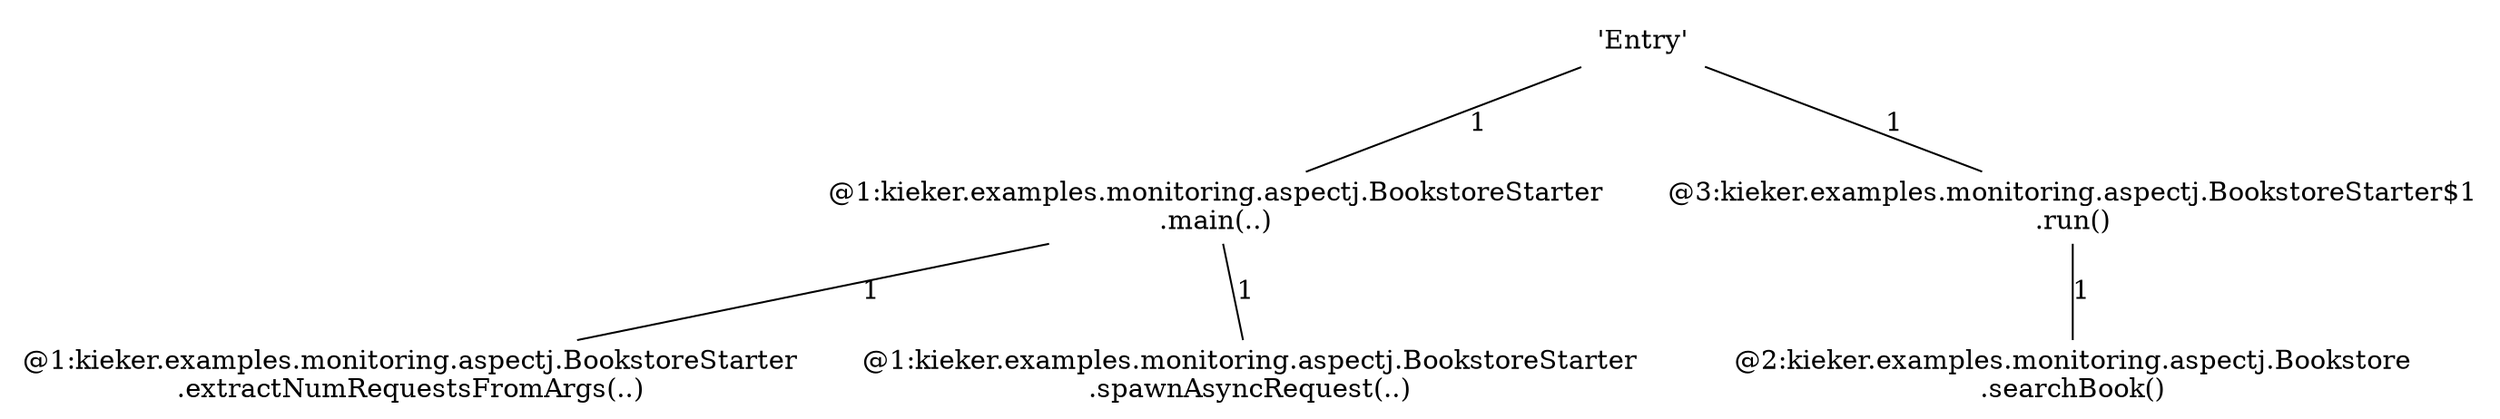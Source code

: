 digraph G {
0[label ="'Entry'",shape=none];
1[label ="@1:kieker.examples.monitoring.aspectj.BookstoreStarter\n.main(..)",shape=none];
2[label ="@1:kieker.examples.monitoring.aspectj.BookstoreStarter\n.extractNumRequestsFromArgs(..)",shape=none];
3[label ="@1:kieker.examples.monitoring.aspectj.BookstoreStarter\n.spawnAsyncRequest(..)",shape=none];
4[label ="@3:kieker.examples.monitoring.aspectj.BookstoreStarter$1\n.run()",shape=none];
5[label ="@2:kieker.examples.monitoring.aspectj.Bookstore\n.searchBook()",shape=none];

0->1[style=solid,arrowhead=none,label="1" ]

1->2[style=solid,arrowhead=none,label="1" ]

1->3[style=solid,arrowhead=none,label="1" ]

0->4[style=solid,arrowhead=none,label="1" ]

4->5[style=solid,arrowhead=none,label="1" ]

}
